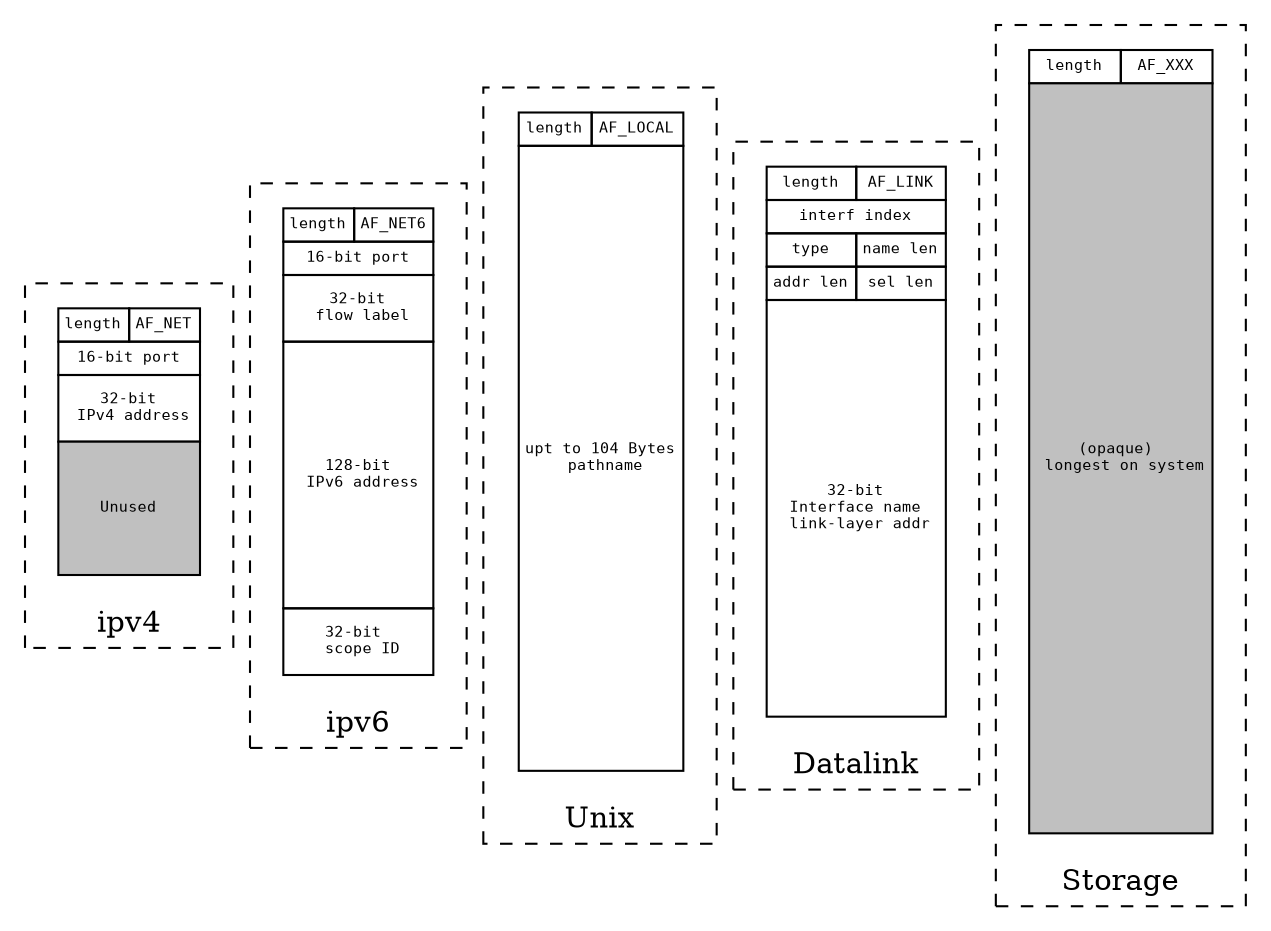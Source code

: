 digraph foo {
            rankdir=BT
            node[shape="plaintext",fontsize="7",fontname="Monaco, Consolas"]
            subgraph cluster_ipv4 {
            label="ipv4";
            style="dashed";
            node_ipv4[label=<<table BORDER="0" CELLBORDER="1" CELLSPACING="0">
                                 <TR><TD width="33" height="16" >length</TD><TD width="33" port="f0">AF_NET</TD></TR>
                                 <TR><TD colspan="2" height="16">16-bit port</TD></TR>
                                 <TR>
                                 <TD colspan="2" height="32">32-bit<br /> IPv4 address</TD>
                                 </TR>
                                 <TR ><TD colspan="2" height="64" bgcolor="grey">Unused</TD></TR>
                             </table>>];

            }
            
            subgraph cluster_ipv6 {
            label="ipv6";
            style="dashed";
            node_ipv6[label=<<table BORDER="0" CELLBORDER="1" CELLSPACING="0">
                                 <TR><TD width="33" height="16" port="f0">length</TD><TD width="33">AF_NET6</TD></TR>
                                 <TR><TD colspan="2" height="16">16-bit port</TD></TR>
                                 <TR>
                                 <TD colspan="2" height="32">32-bit<br /> flow label</TD>
                                 </TR>
                                 <TR>
                                 <TD colspan="2" height="128">128-bit<br /> IPv6 address</TD>
                                 </TR>
                                 <TR ><TD colspan="2" height="32">32-bit <br /> scope ID</TD></TR>
                             </table>>];

            }

            
            subgraph cluster_unix {
            label="Unix";
            style="dashed";
            node_unix[label=<<table BORDER="0" CELLBORDER="1" CELLSPACING="0">
                                 <TR><TD width="33" height="16" port="f0">length</TD><TD width="33">AF_LOCAL</TD></TR>
                                 <TR>
                                 <TD colspan="2" height="300">upt to 104 Bytes<br /> pathname</TD>
                                 </TR>
                             </table>>];

            }
            subgraph cluster_dl {
            label="Datalink";
            style="dashed";
            node_dl[label=<<table BORDER="0" CELLBORDER="1" CELLSPACING="0">
                                 <TR><TD width="33" height="16" port="f0">length</TD><TD width="33">AF_LINK</TD></TR>
                                 <TR><TD colspan="2" height="16">interf index</TD></TR>
                                 <TR><TD width="33" height="16" port="f0">type</TD><TD width="33">name len</TD></TR>
                                 <TR><TD width="33" height="16" port="f0">addr len</TD><TD width="33">sel len</TD></TR>
                                 <TR>
                                 <TD colspan="2" height="200">32-bit<br /> Interface name <br/> link-layer addr</TD>
                                 </TR>
                             </table>>];
            }

            subgraph cluster_storage {
            label="Storage";
            style="dashed";
            node_storage[label=<<table BORDER="0" CELLBORDER="1" CELLSPACING="0">
                                 <TR><TD width="33" height="16" port="f0">length</TD><TD width="33">AF_XXX</TD></TR>
                                 <TR ><TD colspan="2" height="360" bgcolor="grey">(opaque) <br /> longest on system</TD></TR>
                             </table>>];

            }
            // node_ipv4->node_ipv6->node_dl[constraint="false", style="invis"];
            
         }